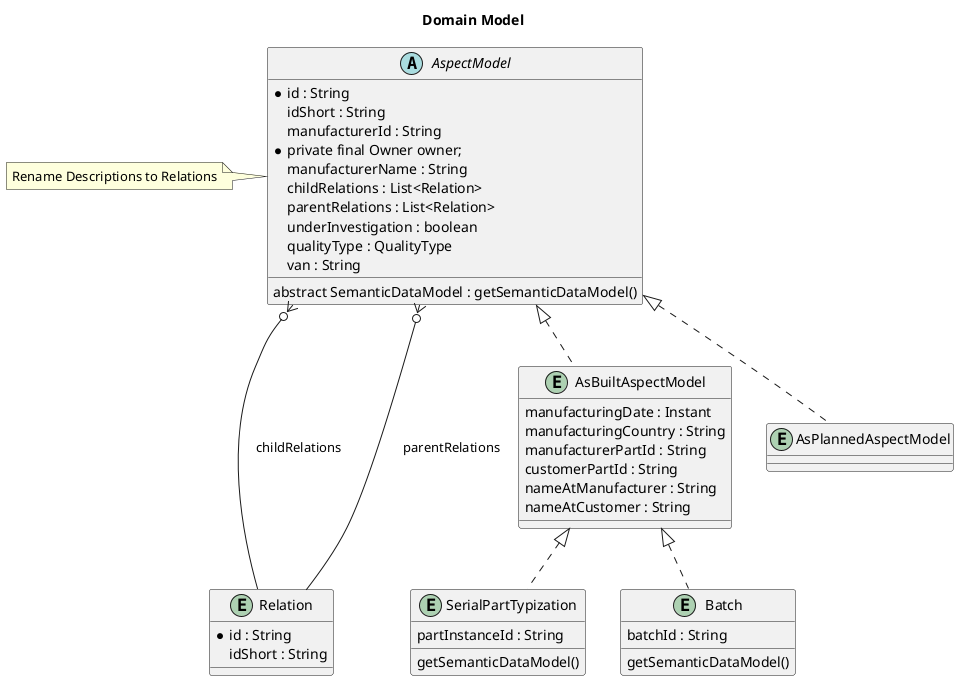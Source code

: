 @startuml

title: Domain Model

abstract AspectModel {
        *   id : String
        idShort : String
        manufacturerId : String
        * private final Owner owner;
        manufacturerName : String
        childRelations : List<Relation>
        parentRelations : List<Relation>
        underInvestigation : boolean
        qualityType : QualityType
        van : String
        abstract SemanticDataModel : getSemanticDataModel()
}
note left
    Rename Descriptions to Relations
end note


entity Relation {
       *   id : String
       idShort : String
}


entity AsBuiltAspectModel {
        manufacturingDate : Instant
        manufacturingCountry : String
        manufacturerPartId : String
        customerPartId : String
        nameAtManufacturer : String
        nameAtCustomer : String
}

entity SerialPartTypization {
     partInstanceId : String
      getSemanticDataModel()
}

entity Batch {
     batchId : String
      getSemanticDataModel()
}

entity AsPlannedAspectModel {

}

AspectModel <|.. AsBuiltAspectModel
AspectModel <|.. AsPlannedAspectModel
AsBuiltAspectModel <|.. Batch
AsBuiltAspectModel <|.. SerialPartTypization
AspectModel }o--- Relation : childRelations
AspectModel }o---  Relation : parentRelations

@enduml
